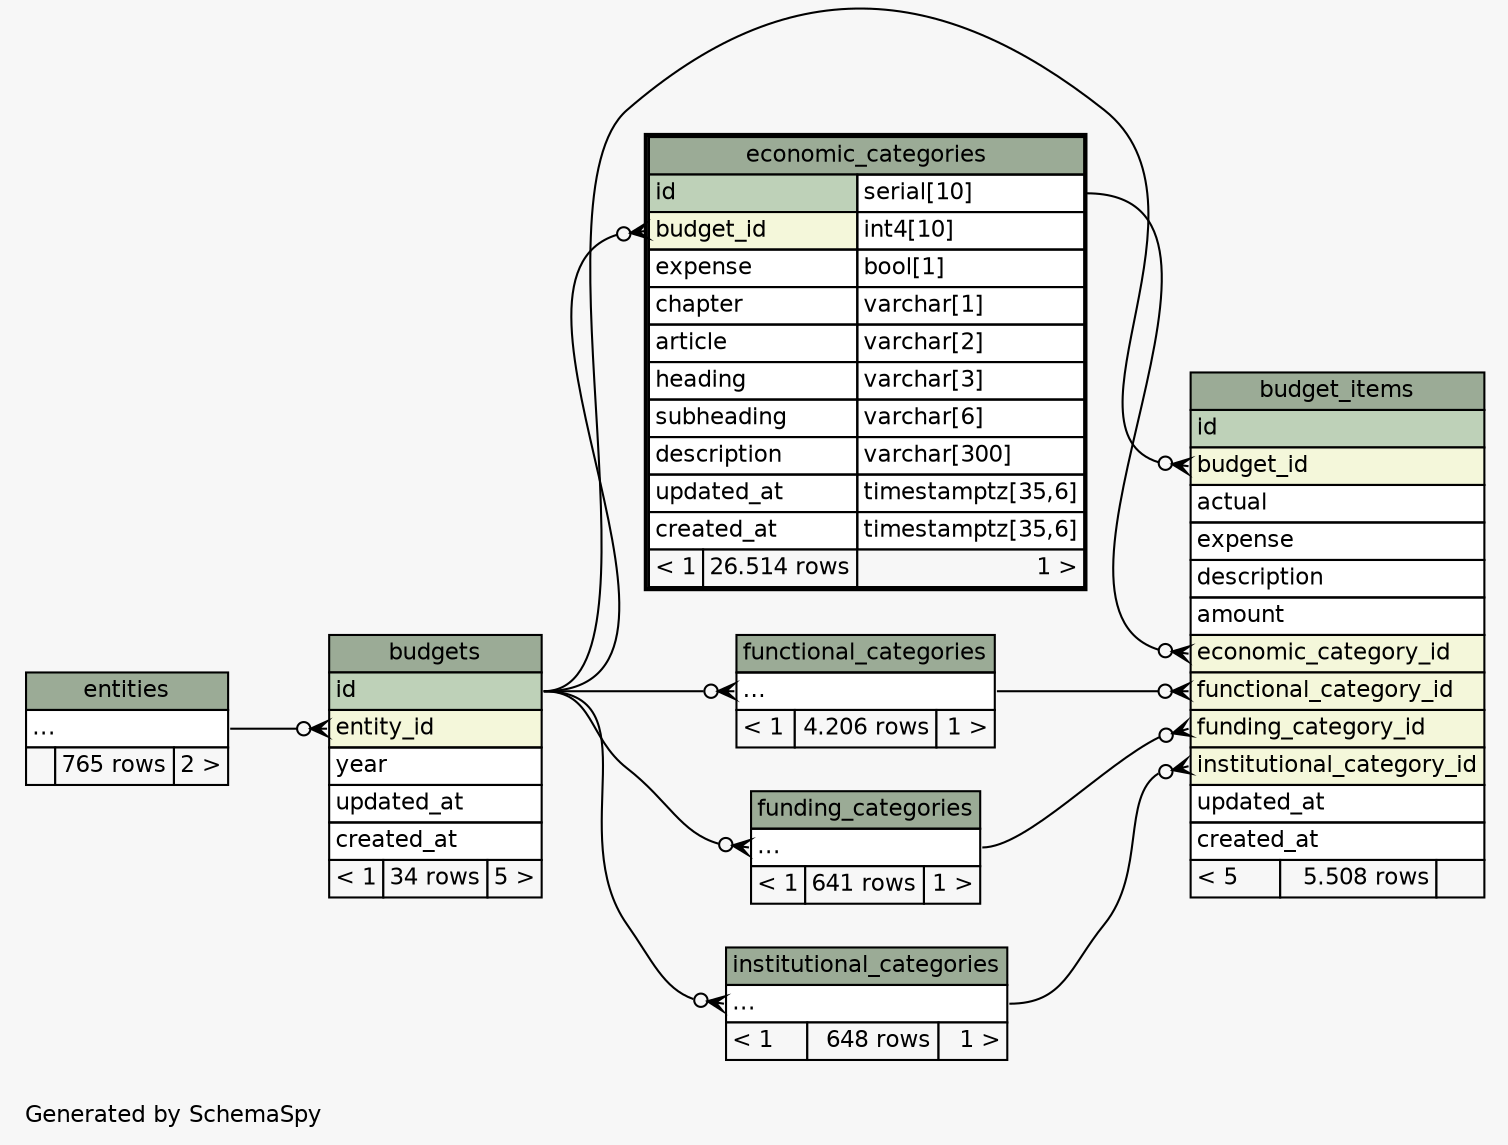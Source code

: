 // dot 2.36.0 on Linux 3.13.0-36-generic
// SchemaSpy rev 590
digraph "twoDegreesRelationshipsDiagram" {
  graph [
    rankdir="RL"
    bgcolor="#f7f7f7"
    label="\nGenerated by SchemaSpy"
    labeljust="l"
    nodesep="0.18"
    ranksep="0.46"
    fontname="Helvetica"
    fontsize="11"
  ];
  node [
    fontname="Helvetica"
    fontsize="11"
    shape="plaintext"
  ];
  edge [
    arrowsize="0.8"
  ];
  "budget_items":"budget_id":w -> "budgets":"id":e [arrowhead=none dir=back arrowtail=crowodot];
  "budget_items":"economic_category_id":w -> "economic_categories":"id.type":e [arrowhead=none dir=back arrowtail=crowodot];
  "budget_items":"functional_category_id":w -> "functional_categories":"elipses":e [arrowhead=none dir=back arrowtail=crowodot];
  "budget_items":"funding_category_id":w -> "funding_categories":"elipses":e [arrowhead=none dir=back arrowtail=crowodot];
  "budget_items":"institutional_category_id":w -> "institutional_categories":"elipses":e [arrowhead=none dir=back arrowtail=crowodot];
  "budgets":"entity_id":w -> "entities":"elipses":e [arrowhead=none dir=back arrowtail=crowodot];
  "economic_categories":"budget_id":w -> "budgets":"id":e [arrowhead=none dir=back arrowtail=crowodot];
  "functional_categories":"elipses":w -> "budgets":"id":e [arrowhead=none dir=back arrowtail=crowodot];
  "funding_categories":"elipses":w -> "budgets":"id":e [arrowhead=none dir=back arrowtail=crowodot];
  "institutional_categories":"elipses":w -> "budgets":"id":e [arrowhead=none dir=back arrowtail=crowodot];
  "budget_items" [
    label=<
    <TABLE BORDER="0" CELLBORDER="1" CELLSPACING="0" BGCOLOR="#ffffff">
      <TR><TD COLSPAN="3" BGCOLOR="#9bab96" ALIGN="CENTER">budget_items</TD></TR>
      <TR><TD PORT="id" COLSPAN="3" BGCOLOR="#bed1b8" ALIGN="LEFT">id</TD></TR>
      <TR><TD PORT="budget_id" COLSPAN="3" BGCOLOR="#f4f7da" ALIGN="LEFT">budget_id</TD></TR>
      <TR><TD PORT="actual" COLSPAN="3" ALIGN="LEFT">actual</TD></TR>
      <TR><TD PORT="expense" COLSPAN="3" ALIGN="LEFT">expense</TD></TR>
      <TR><TD PORT="description" COLSPAN="3" ALIGN="LEFT">description</TD></TR>
      <TR><TD PORT="amount" COLSPAN="3" ALIGN="LEFT">amount</TD></TR>
      <TR><TD PORT="economic_category_id" COLSPAN="3" BGCOLOR="#f4f7da" ALIGN="LEFT">economic_category_id</TD></TR>
      <TR><TD PORT="functional_category_id" COLSPAN="3" BGCOLOR="#f4f7da" ALIGN="LEFT">functional_category_id</TD></TR>
      <TR><TD PORT="funding_category_id" COLSPAN="3" BGCOLOR="#f4f7da" ALIGN="LEFT">funding_category_id</TD></TR>
      <TR><TD PORT="institutional_category_id" COLSPAN="3" BGCOLOR="#f4f7da" ALIGN="LEFT">institutional_category_id</TD></TR>
      <TR><TD PORT="updated_at" COLSPAN="3" ALIGN="LEFT">updated_at</TD></TR>
      <TR><TD PORT="created_at" COLSPAN="3" ALIGN="LEFT">created_at</TD></TR>
      <TR><TD ALIGN="LEFT" BGCOLOR="#f7f7f7">&lt; 5</TD><TD ALIGN="RIGHT" BGCOLOR="#f7f7f7">5.508 rows</TD><TD ALIGN="RIGHT" BGCOLOR="#f7f7f7">  </TD></TR>
    </TABLE>>
    URL="budget_items.html"
    tooltip="budget_items"
  ];
  "budgets" [
    label=<
    <TABLE BORDER="0" CELLBORDER="1" CELLSPACING="0" BGCOLOR="#ffffff">
      <TR><TD COLSPAN="3" BGCOLOR="#9bab96" ALIGN="CENTER">budgets</TD></TR>
      <TR><TD PORT="id" COLSPAN="3" BGCOLOR="#bed1b8" ALIGN="LEFT">id</TD></TR>
      <TR><TD PORT="entity_id" COLSPAN="3" BGCOLOR="#f4f7da" ALIGN="LEFT">entity_id</TD></TR>
      <TR><TD PORT="year" COLSPAN="3" ALIGN="LEFT">year</TD></TR>
      <TR><TD PORT="updated_at" COLSPAN="3" ALIGN="LEFT">updated_at</TD></TR>
      <TR><TD PORT="created_at" COLSPAN="3" ALIGN="LEFT">created_at</TD></TR>
      <TR><TD ALIGN="LEFT" BGCOLOR="#f7f7f7">&lt; 1</TD><TD ALIGN="RIGHT" BGCOLOR="#f7f7f7">34 rows</TD><TD ALIGN="RIGHT" BGCOLOR="#f7f7f7">5 &gt;</TD></TR>
    </TABLE>>
    URL="budgets.html"
    tooltip="budgets"
  ];
  "economic_categories" [
    label=<
    <TABLE BORDER="2" CELLBORDER="1" CELLSPACING="0" BGCOLOR="#ffffff">
      <TR><TD COLSPAN="3" BGCOLOR="#9bab96" ALIGN="CENTER">economic_categories</TD></TR>
      <TR><TD PORT="id" COLSPAN="2" BGCOLOR="#bed1b8" ALIGN="LEFT">id</TD><TD PORT="id.type" ALIGN="LEFT">serial[10]</TD></TR>
      <TR><TD PORT="budget_id" COLSPAN="2" BGCOLOR="#f4f7da" ALIGN="LEFT">budget_id</TD><TD PORT="budget_id.type" ALIGN="LEFT">int4[10]</TD></TR>
      <TR><TD PORT="expense" COLSPAN="2" ALIGN="LEFT">expense</TD><TD PORT="expense.type" ALIGN="LEFT">bool[1]</TD></TR>
      <TR><TD PORT="chapter" COLSPAN="2" ALIGN="LEFT">chapter</TD><TD PORT="chapter.type" ALIGN="LEFT">varchar[1]</TD></TR>
      <TR><TD PORT="article" COLSPAN="2" ALIGN="LEFT">article</TD><TD PORT="article.type" ALIGN="LEFT">varchar[2]</TD></TR>
      <TR><TD PORT="heading" COLSPAN="2" ALIGN="LEFT">heading</TD><TD PORT="heading.type" ALIGN="LEFT">varchar[3]</TD></TR>
      <TR><TD PORT="subheading" COLSPAN="2" ALIGN="LEFT">subheading</TD><TD PORT="subheading.type" ALIGN="LEFT">varchar[6]</TD></TR>
      <TR><TD PORT="description" COLSPAN="2" ALIGN="LEFT">description</TD><TD PORT="description.type" ALIGN="LEFT">varchar[300]</TD></TR>
      <TR><TD PORT="updated_at" COLSPAN="2" ALIGN="LEFT">updated_at</TD><TD PORT="updated_at.type" ALIGN="LEFT">timestamptz[35,6]</TD></TR>
      <TR><TD PORT="created_at" COLSPAN="2" ALIGN="LEFT">created_at</TD><TD PORT="created_at.type" ALIGN="LEFT">timestamptz[35,6]</TD></TR>
      <TR><TD ALIGN="LEFT" BGCOLOR="#f7f7f7">&lt; 1</TD><TD ALIGN="RIGHT" BGCOLOR="#f7f7f7">26.514 rows</TD><TD ALIGN="RIGHT" BGCOLOR="#f7f7f7">1 &gt;</TD></TR>
    </TABLE>>
    URL="economic_categories.html"
    tooltip="economic_categories"
  ];
  "entities" [
    label=<
    <TABLE BORDER="0" CELLBORDER="1" CELLSPACING="0" BGCOLOR="#ffffff">
      <TR><TD COLSPAN="3" BGCOLOR="#9bab96" ALIGN="CENTER">entities</TD></TR>
      <TR><TD PORT="elipses" COLSPAN="3" ALIGN="LEFT">...</TD></TR>
      <TR><TD ALIGN="LEFT" BGCOLOR="#f7f7f7">  </TD><TD ALIGN="RIGHT" BGCOLOR="#f7f7f7">765 rows</TD><TD ALIGN="RIGHT" BGCOLOR="#f7f7f7">2 &gt;</TD></TR>
    </TABLE>>
    URL="entities.html"
    tooltip="entities"
  ];
  "functional_categories" [
    label=<
    <TABLE BORDER="0" CELLBORDER="1" CELLSPACING="0" BGCOLOR="#ffffff">
      <TR><TD COLSPAN="3" BGCOLOR="#9bab96" ALIGN="CENTER">functional_categories</TD></TR>
      <TR><TD PORT="elipses" COLSPAN="3" ALIGN="LEFT">...</TD></TR>
      <TR><TD ALIGN="LEFT" BGCOLOR="#f7f7f7">&lt; 1</TD><TD ALIGN="RIGHT" BGCOLOR="#f7f7f7">4.206 rows</TD><TD ALIGN="RIGHT" BGCOLOR="#f7f7f7">1 &gt;</TD></TR>
    </TABLE>>
    URL="functional_categories.html"
    tooltip="functional_categories"
  ];
  "funding_categories" [
    label=<
    <TABLE BORDER="0" CELLBORDER="1" CELLSPACING="0" BGCOLOR="#ffffff">
      <TR><TD COLSPAN="3" BGCOLOR="#9bab96" ALIGN="CENTER">funding_categories</TD></TR>
      <TR><TD PORT="elipses" COLSPAN="3" ALIGN="LEFT">...</TD></TR>
      <TR><TD ALIGN="LEFT" BGCOLOR="#f7f7f7">&lt; 1</TD><TD ALIGN="RIGHT" BGCOLOR="#f7f7f7">641 rows</TD><TD ALIGN="RIGHT" BGCOLOR="#f7f7f7">1 &gt;</TD></TR>
    </TABLE>>
    URL="funding_categories.html"
    tooltip="funding_categories"
  ];
  "institutional_categories" [
    label=<
    <TABLE BORDER="0" CELLBORDER="1" CELLSPACING="0" BGCOLOR="#ffffff">
      <TR><TD COLSPAN="3" BGCOLOR="#9bab96" ALIGN="CENTER">institutional_categories</TD></TR>
      <TR><TD PORT="elipses" COLSPAN="3" ALIGN="LEFT">...</TD></TR>
      <TR><TD ALIGN="LEFT" BGCOLOR="#f7f7f7">&lt; 1</TD><TD ALIGN="RIGHT" BGCOLOR="#f7f7f7">648 rows</TD><TD ALIGN="RIGHT" BGCOLOR="#f7f7f7">1 &gt;</TD></TR>
    </TABLE>>
    URL="institutional_categories.html"
    tooltip="institutional_categories"
  ];
}
